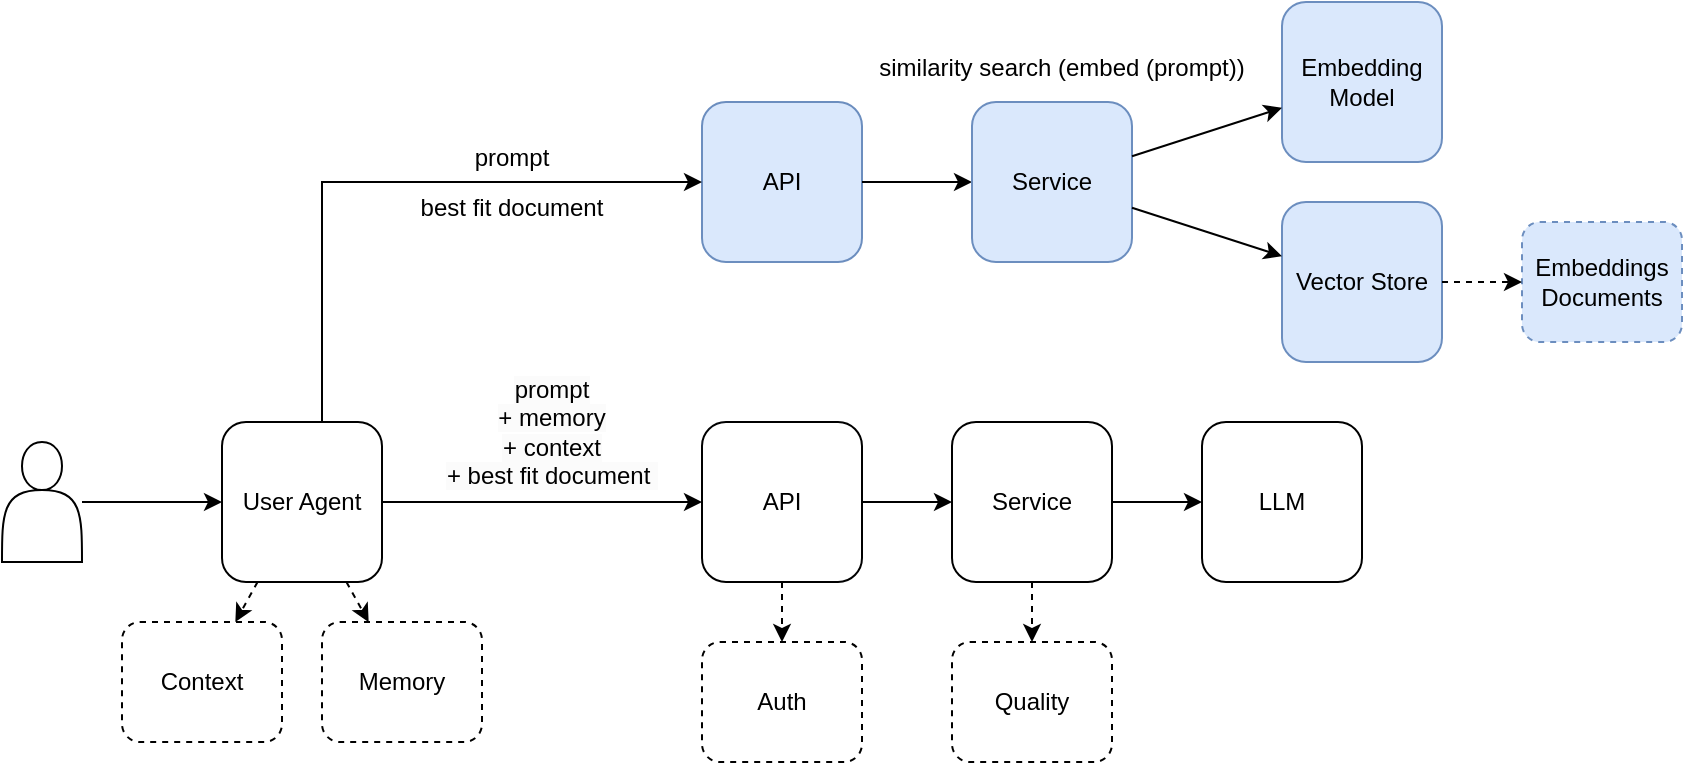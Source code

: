 <mxfile version="26.0.5">
  <diagram name="Page-1" id="TR5sEHsPR-A56FJRqs4F">
    <mxGraphModel dx="1434" dy="738" grid="1" gridSize="10" guides="1" tooltips="1" connect="1" arrows="1" fold="1" page="1" pageScale="1" pageWidth="850" pageHeight="1100" math="0" shadow="0">
      <root>
        <mxCell id="0" />
        <mxCell id="1" parent="0" />
        <mxCell id="nJXbT9FgGnLmUq8w1Ts0-43" value="" style="shape=actor;whiteSpace=wrap;html=1;" vertex="1" parent="1">
          <mxGeometry x="60" y="890" width="40" height="60" as="geometry" />
        </mxCell>
        <mxCell id="nJXbT9FgGnLmUq8w1Ts0-44" value="User Agent" style="rounded=1;whiteSpace=wrap;html=1;" vertex="1" parent="1">
          <mxGeometry x="170" y="880" width="80" height="80" as="geometry" />
        </mxCell>
        <mxCell id="nJXbT9FgGnLmUq8w1Ts0-45" value="API" style="rounded=1;whiteSpace=wrap;html=1;" vertex="1" parent="1">
          <mxGeometry x="410" y="880" width="80" height="80" as="geometry" />
        </mxCell>
        <mxCell id="nJXbT9FgGnLmUq8w1Ts0-46" value="LLM" style="rounded=1;whiteSpace=wrap;html=1;" vertex="1" parent="1">
          <mxGeometry x="660" y="880" width="80" height="80" as="geometry" />
        </mxCell>
        <mxCell id="nJXbT9FgGnLmUq8w1Ts0-47" value="Service" style="rounded=1;whiteSpace=wrap;html=1;" vertex="1" parent="1">
          <mxGeometry x="535" y="880" width="80" height="80" as="geometry" />
        </mxCell>
        <mxCell id="nJXbT9FgGnLmUq8w1Ts0-48" value="" style="endArrow=classic;html=1;rounded=0;" edge="1" parent="1" source="nJXbT9FgGnLmUq8w1Ts0-43" target="nJXbT9FgGnLmUq8w1Ts0-44">
          <mxGeometry width="50" height="50" relative="1" as="geometry">
            <mxPoint x="380" y="980" as="sourcePoint" />
            <mxPoint x="430" y="930" as="targetPoint" />
          </mxGeometry>
        </mxCell>
        <mxCell id="nJXbT9FgGnLmUq8w1Ts0-49" value="" style="endArrow=classic;html=1;rounded=0;" edge="1" parent="1" source="nJXbT9FgGnLmUq8w1Ts0-44" target="nJXbT9FgGnLmUq8w1Ts0-45">
          <mxGeometry width="50" height="50" relative="1" as="geometry">
            <mxPoint x="180" y="930" as="sourcePoint" />
            <mxPoint x="220" y="930" as="targetPoint" />
          </mxGeometry>
        </mxCell>
        <mxCell id="nJXbT9FgGnLmUq8w1Ts0-50" value="" style="endArrow=classic;html=1;rounded=0;" edge="1" parent="1" source="nJXbT9FgGnLmUq8w1Ts0-45" target="nJXbT9FgGnLmUq8w1Ts0-47">
          <mxGeometry width="50" height="50" relative="1" as="geometry">
            <mxPoint x="380" y="930" as="sourcePoint" />
            <mxPoint x="420" y="930" as="targetPoint" />
          </mxGeometry>
        </mxCell>
        <mxCell id="nJXbT9FgGnLmUq8w1Ts0-51" value="" style="endArrow=classic;html=1;rounded=0;" edge="1" parent="1" source="nJXbT9FgGnLmUq8w1Ts0-47" target="nJXbT9FgGnLmUq8w1Ts0-46">
          <mxGeometry width="50" height="50" relative="1" as="geometry">
            <mxPoint x="500" y="930" as="sourcePoint" />
            <mxPoint x="545" y="930" as="targetPoint" />
          </mxGeometry>
        </mxCell>
        <mxCell id="nJXbT9FgGnLmUq8w1Ts0-52" value="Memory" style="rounded=1;whiteSpace=wrap;html=1;dashed=1;" vertex="1" parent="1">
          <mxGeometry x="220" y="980" width="80" height="60" as="geometry" />
        </mxCell>
        <mxCell id="nJXbT9FgGnLmUq8w1Ts0-53" value="" style="endArrow=classic;html=1;rounded=0;entryX=0.5;entryY=0;entryDx=0;entryDy=0;strokeColor=none;" edge="1" parent="1" source="nJXbT9FgGnLmUq8w1Ts0-44" target="nJXbT9FgGnLmUq8w1Ts0-52">
          <mxGeometry width="50" height="50" relative="1" as="geometry">
            <mxPoint x="140" y="930" as="sourcePoint" />
            <mxPoint x="180" y="930" as="targetPoint" />
          </mxGeometry>
        </mxCell>
        <mxCell id="nJXbT9FgGnLmUq8w1Ts0-54" value="" style="endArrow=classic;html=1;rounded=0;dashed=1;" edge="1" parent="1" source="nJXbT9FgGnLmUq8w1Ts0-44" target="nJXbT9FgGnLmUq8w1Ts0-52">
          <mxGeometry width="50" height="50" relative="1" as="geometry">
            <mxPoint x="140" y="930" as="sourcePoint" />
            <mxPoint x="180" y="930" as="targetPoint" />
          </mxGeometry>
        </mxCell>
        <mxCell id="nJXbT9FgGnLmUq8w1Ts0-55" value="Auth" style="rounded=1;whiteSpace=wrap;html=1;dashed=1;" vertex="1" parent="1">
          <mxGeometry x="410" y="990" width="80" height="60" as="geometry" />
        </mxCell>
        <mxCell id="nJXbT9FgGnLmUq8w1Ts0-56" value="" style="endArrow=classic;html=1;rounded=0;dashed=1;" edge="1" parent="1" source="nJXbT9FgGnLmUq8w1Ts0-45" target="nJXbT9FgGnLmUq8w1Ts0-55">
          <mxGeometry width="50" height="50" relative="1" as="geometry">
            <mxPoint x="446.667" y="940" as="sourcePoint" />
            <mxPoint x="420" y="930" as="targetPoint" />
          </mxGeometry>
        </mxCell>
        <mxCell id="nJXbT9FgGnLmUq8w1Ts0-57" value="Quality" style="rounded=1;whiteSpace=wrap;html=1;dashed=1;" vertex="1" parent="1">
          <mxGeometry x="535" y="990" width="80" height="60" as="geometry" />
        </mxCell>
        <mxCell id="nJXbT9FgGnLmUq8w1Ts0-58" value="" style="endArrow=classic;html=1;rounded=0;dashed=1;" edge="1" parent="1" source="nJXbT9FgGnLmUq8w1Ts0-47" target="nJXbT9FgGnLmUq8w1Ts0-57">
          <mxGeometry width="50" height="50" relative="1" as="geometry">
            <mxPoint x="540.001" y="930" as="sourcePoint" />
            <mxPoint x="556.43" y="940" as="targetPoint" />
          </mxGeometry>
        </mxCell>
        <mxCell id="nJXbT9FgGnLmUq8w1Ts0-59" value="Context" style="rounded=1;whiteSpace=wrap;html=1;dashed=1;" vertex="1" parent="1">
          <mxGeometry x="120" y="980" width="80" height="60" as="geometry" />
        </mxCell>
        <mxCell id="nJXbT9FgGnLmUq8w1Ts0-60" value="" style="endArrow=classic;html=1;rounded=0;dashed=1;" edge="1" parent="1" source="nJXbT9FgGnLmUq8w1Ts0-44" target="nJXbT9FgGnLmUq8w1Ts0-59">
          <mxGeometry width="50" height="50" relative="1" as="geometry">
            <mxPoint x="220" y="970" as="sourcePoint" />
            <mxPoint x="220" y="1050" as="targetPoint" />
          </mxGeometry>
        </mxCell>
        <mxCell id="nJXbT9FgGnLmUq8w1Ts0-61" value="API" style="rounded=1;whiteSpace=wrap;html=1;fillColor=#dae8fc;strokeColor=#6c8ebf;" vertex="1" parent="1">
          <mxGeometry x="410" y="720" width="80" height="80" as="geometry" />
        </mxCell>
        <mxCell id="nJXbT9FgGnLmUq8w1Ts0-62" value="" style="endArrow=classic;html=1;rounded=0;edgeStyle=orthogonalEdgeStyle;" edge="1" parent="1" source="nJXbT9FgGnLmUq8w1Ts0-44" target="nJXbT9FgGnLmUq8w1Ts0-61">
          <mxGeometry width="50" height="50" relative="1" as="geometry">
            <mxPoint x="260" y="930" as="sourcePoint" />
            <mxPoint x="420" y="930" as="targetPoint" />
            <Array as="points">
              <mxPoint x="220" y="760" />
            </Array>
          </mxGeometry>
        </mxCell>
        <mxCell id="nJXbT9FgGnLmUq8w1Ts0-63" value="Vector Store" style="rounded=1;whiteSpace=wrap;html=1;fillColor=#dae8fc;strokeColor=#6c8ebf;" vertex="1" parent="1">
          <mxGeometry x="700" y="770" width="80" height="80" as="geometry" />
        </mxCell>
        <mxCell id="nJXbT9FgGnLmUq8w1Ts0-64" value="Embeddings Documents" style="rounded=1;whiteSpace=wrap;html=1;dashed=1;fillColor=#dae8fc;strokeColor=#6c8ebf;" vertex="1" parent="1">
          <mxGeometry x="820" y="780" width="80" height="60" as="geometry" />
        </mxCell>
        <mxCell id="nJXbT9FgGnLmUq8w1Ts0-65" value="" style="endArrow=classic;html=1;rounded=0;dashed=1;" edge="1" parent="1" source="nJXbT9FgGnLmUq8w1Ts0-63" target="nJXbT9FgGnLmUq8w1Ts0-64">
          <mxGeometry width="50" height="50" relative="1" as="geometry">
            <mxPoint x="705" y="640" as="sourcePoint" />
            <mxPoint x="705" y="670" as="targetPoint" />
          </mxGeometry>
        </mxCell>
        <mxCell id="nJXbT9FgGnLmUq8w1Ts0-66" value="" style="endArrow=classic;html=1;rounded=0;exitX=1;exitY=0.5;exitDx=0;exitDy=0;entryX=0;entryY=0.5;entryDx=0;entryDy=0;" edge="1" parent="1" source="nJXbT9FgGnLmUq8w1Ts0-61" target="nJXbT9FgGnLmUq8w1Ts0-69">
          <mxGeometry width="50" height="50" relative="1" as="geometry">
            <mxPoint x="500" y="895" as="sourcePoint" />
            <mxPoint x="520" y="795" as="targetPoint" />
          </mxGeometry>
        </mxCell>
        <mxCell id="nJXbT9FgGnLmUq8w1Ts0-67" value="&lt;span style=&quot;background-color: rgb(251, 251, 251);&quot;&gt;prompt&lt;/span&gt;&lt;br style=&quot;background-color: rgb(251, 251, 251);&quot;&gt;&lt;span style=&quot;background-color: rgb(251, 251, 251);&quot;&gt;+ memory&lt;/span&gt;&lt;br style=&quot;background-color: rgb(251, 251, 251);&quot;&gt;&lt;span style=&quot;background-color: rgb(251, 251, 251);&quot;&gt;+ context&lt;br&gt;+ best fit document&amp;nbsp;&lt;/span&gt;" style="text;html=1;align=center;verticalAlign=middle;whiteSpace=wrap;rounded=0;" vertex="1" parent="1">
          <mxGeometry x="260" y="870" width="150" height="30" as="geometry" />
        </mxCell>
        <mxCell id="nJXbT9FgGnLmUq8w1Ts0-68" value="prompt" style="text;html=1;align=center;verticalAlign=middle;whiteSpace=wrap;rounded=0;" vertex="1" parent="1">
          <mxGeometry x="240" y="735" width="150" height="25" as="geometry" />
        </mxCell>
        <mxCell id="nJXbT9FgGnLmUq8w1Ts0-69" value="Service" style="rounded=1;whiteSpace=wrap;html=1;fillColor=#dae8fc;strokeColor=#6c8ebf;" vertex="1" parent="1">
          <mxGeometry x="545" y="720" width="80" height="80" as="geometry" />
        </mxCell>
        <mxCell id="nJXbT9FgGnLmUq8w1Ts0-70" value="Embedding Model" style="rounded=1;whiteSpace=wrap;html=1;fillColor=#dae8fc;strokeColor=#6c8ebf;" vertex="1" parent="1">
          <mxGeometry x="700" y="670" width="80" height="80" as="geometry" />
        </mxCell>
        <mxCell id="nJXbT9FgGnLmUq8w1Ts0-71" value="" style="endArrow=classic;html=1;rounded=0;" edge="1" parent="1" source="nJXbT9FgGnLmUq8w1Ts0-69" target="nJXbT9FgGnLmUq8w1Ts0-70">
          <mxGeometry width="50" height="50" relative="1" as="geometry">
            <mxPoint x="500" y="770" as="sourcePoint" />
            <mxPoint x="555" y="770" as="targetPoint" />
          </mxGeometry>
        </mxCell>
        <mxCell id="nJXbT9FgGnLmUq8w1Ts0-72" value="" style="endArrow=classic;html=1;rounded=0;" edge="1" parent="1" source="nJXbT9FgGnLmUq8w1Ts0-69" target="nJXbT9FgGnLmUq8w1Ts0-63">
          <mxGeometry width="50" height="50" relative="1" as="geometry">
            <mxPoint x="635" y="762" as="sourcePoint" />
            <mxPoint x="710" y="748" as="targetPoint" />
          </mxGeometry>
        </mxCell>
        <mxCell id="nJXbT9FgGnLmUq8w1Ts0-73" value="similarity search (embed (prompt))" style="text;html=1;align=center;verticalAlign=middle;whiteSpace=wrap;rounded=0;" vertex="1" parent="1">
          <mxGeometry x="430" y="690" width="320" height="25" as="geometry" />
        </mxCell>
        <mxCell id="nJXbT9FgGnLmUq8w1Ts0-74" value="best fit document" style="text;html=1;align=center;verticalAlign=middle;whiteSpace=wrap;rounded=0;" vertex="1" parent="1">
          <mxGeometry x="240" y="760" width="150" height="25" as="geometry" />
        </mxCell>
      </root>
    </mxGraphModel>
  </diagram>
</mxfile>
